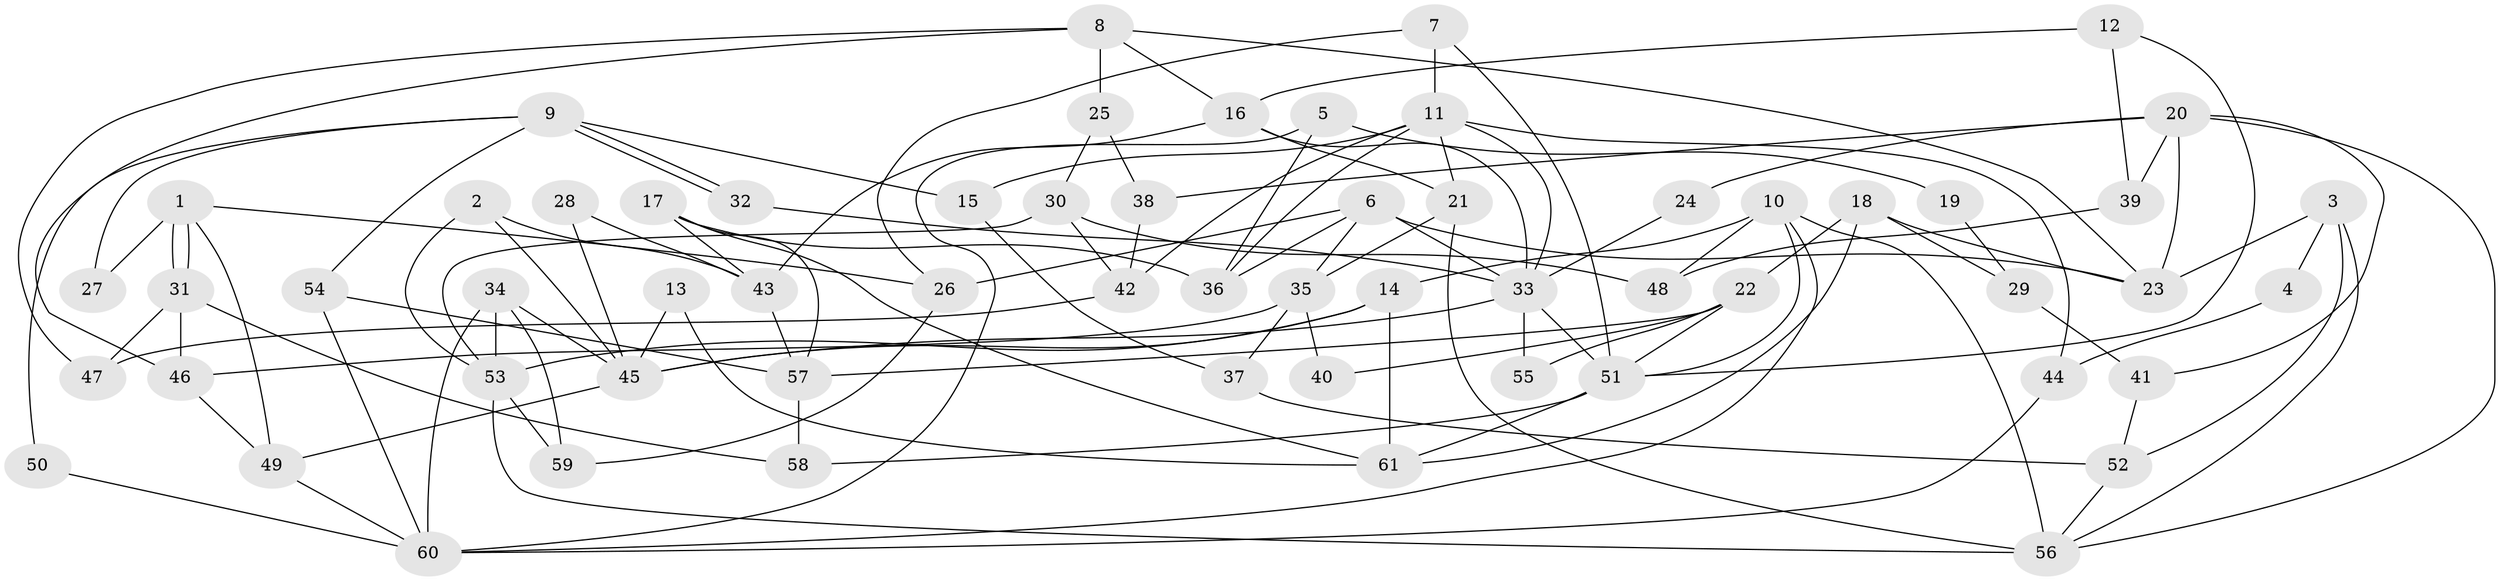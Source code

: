 // Generated by graph-tools (version 1.1) at 2025/36/03/09/25 02:36:13]
// undirected, 61 vertices, 122 edges
graph export_dot {
graph [start="1"]
  node [color=gray90,style=filled];
  1;
  2;
  3;
  4;
  5;
  6;
  7;
  8;
  9;
  10;
  11;
  12;
  13;
  14;
  15;
  16;
  17;
  18;
  19;
  20;
  21;
  22;
  23;
  24;
  25;
  26;
  27;
  28;
  29;
  30;
  31;
  32;
  33;
  34;
  35;
  36;
  37;
  38;
  39;
  40;
  41;
  42;
  43;
  44;
  45;
  46;
  47;
  48;
  49;
  50;
  51;
  52;
  53;
  54;
  55;
  56;
  57;
  58;
  59;
  60;
  61;
  1 -- 31;
  1 -- 31;
  1 -- 26;
  1 -- 27;
  1 -- 49;
  2 -- 45;
  2 -- 53;
  2 -- 43;
  3 -- 56;
  3 -- 23;
  3 -- 4;
  3 -- 52;
  4 -- 44;
  5 -- 60;
  5 -- 36;
  5 -- 19;
  6 -- 33;
  6 -- 36;
  6 -- 23;
  6 -- 26;
  6 -- 35;
  7 -- 26;
  7 -- 51;
  7 -- 11;
  8 -- 46;
  8 -- 23;
  8 -- 16;
  8 -- 25;
  8 -- 47;
  9 -- 15;
  9 -- 32;
  9 -- 32;
  9 -- 27;
  9 -- 50;
  9 -- 54;
  10 -- 48;
  10 -- 51;
  10 -- 14;
  10 -- 56;
  10 -- 60;
  11 -- 42;
  11 -- 15;
  11 -- 21;
  11 -- 33;
  11 -- 36;
  11 -- 44;
  12 -- 51;
  12 -- 16;
  12 -- 39;
  13 -- 61;
  13 -- 45;
  14 -- 45;
  14 -- 53;
  14 -- 61;
  15 -- 37;
  16 -- 21;
  16 -- 33;
  16 -- 43;
  17 -- 43;
  17 -- 61;
  17 -- 36;
  17 -- 57;
  18 -- 61;
  18 -- 22;
  18 -- 23;
  18 -- 29;
  19 -- 29;
  20 -- 56;
  20 -- 23;
  20 -- 24;
  20 -- 38;
  20 -- 39;
  20 -- 41;
  21 -- 56;
  21 -- 35;
  22 -- 51;
  22 -- 57;
  22 -- 40;
  22 -- 55;
  24 -- 33;
  25 -- 38;
  25 -- 30;
  26 -- 59;
  28 -- 43;
  28 -- 45;
  29 -- 41;
  30 -- 53;
  30 -- 42;
  30 -- 48;
  31 -- 46;
  31 -- 47;
  31 -- 58;
  32 -- 33;
  33 -- 45;
  33 -- 51;
  33 -- 55;
  34 -- 45;
  34 -- 60;
  34 -- 53;
  34 -- 59;
  35 -- 37;
  35 -- 40;
  35 -- 46;
  37 -- 52;
  38 -- 42;
  39 -- 48;
  41 -- 52;
  42 -- 47;
  43 -- 57;
  44 -- 60;
  45 -- 49;
  46 -- 49;
  49 -- 60;
  50 -- 60;
  51 -- 58;
  51 -- 61;
  52 -- 56;
  53 -- 56;
  53 -- 59;
  54 -- 57;
  54 -- 60;
  57 -- 58;
}
